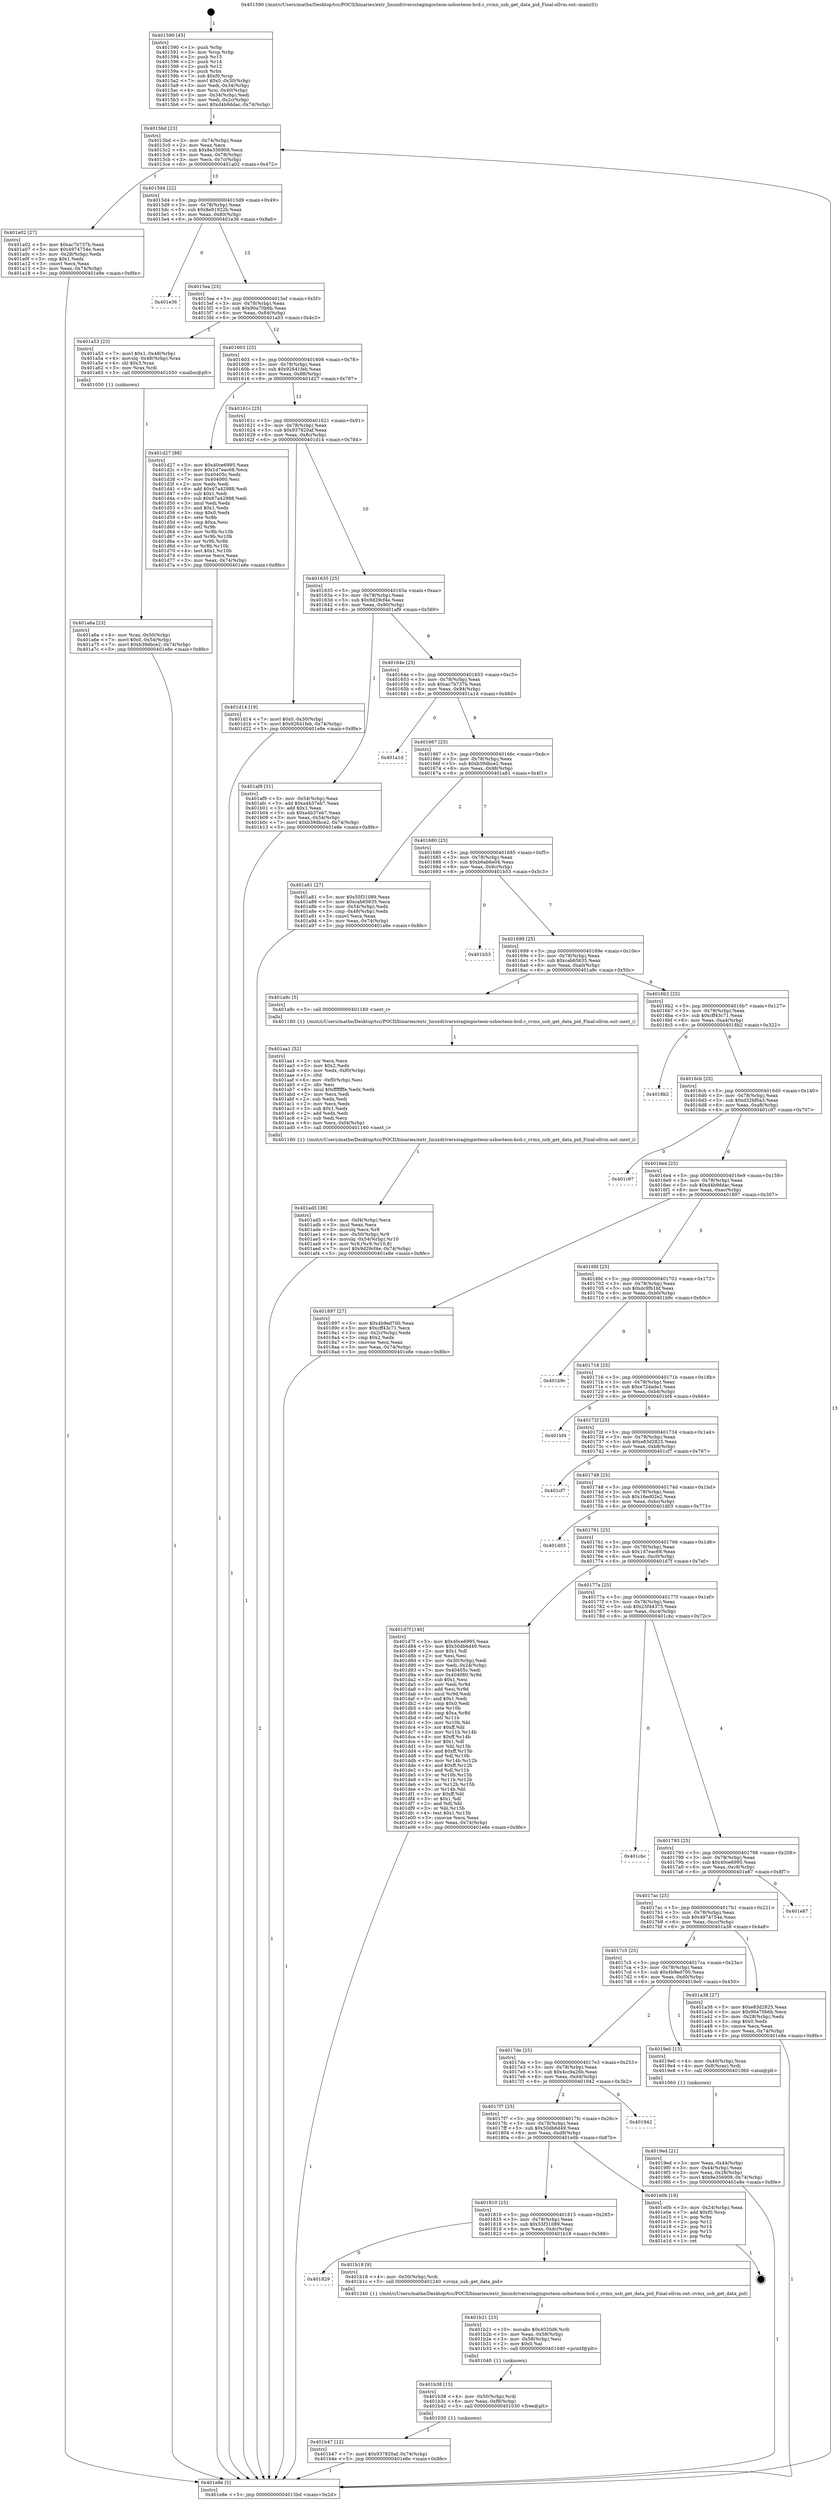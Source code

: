 digraph "0x401590" {
  label = "0x401590 (/mnt/c/Users/mathe/Desktop/tcc/POCII/binaries/extr_linuxdriversstagingocteon-usbocteon-hcd.c_cvmx_usb_get_data_pid_Final-ollvm.out::main(0))"
  labelloc = "t"
  node[shape=record]

  Entry [label="",width=0.3,height=0.3,shape=circle,fillcolor=black,style=filled]
  "0x4015bd" [label="{
     0x4015bd [23]\l
     | [instrs]\l
     &nbsp;&nbsp;0x4015bd \<+3\>: mov -0x74(%rbp),%eax\l
     &nbsp;&nbsp;0x4015c0 \<+2\>: mov %eax,%ecx\l
     &nbsp;&nbsp;0x4015c2 \<+6\>: sub $0x8e356909,%ecx\l
     &nbsp;&nbsp;0x4015c8 \<+3\>: mov %eax,-0x78(%rbp)\l
     &nbsp;&nbsp;0x4015cb \<+3\>: mov %ecx,-0x7c(%rbp)\l
     &nbsp;&nbsp;0x4015ce \<+6\>: je 0000000000401a02 \<main+0x472\>\l
  }"]
  "0x401a02" [label="{
     0x401a02 [27]\l
     | [instrs]\l
     &nbsp;&nbsp;0x401a02 \<+5\>: mov $0xac7b737b,%eax\l
     &nbsp;&nbsp;0x401a07 \<+5\>: mov $0x4974754e,%ecx\l
     &nbsp;&nbsp;0x401a0c \<+3\>: mov -0x28(%rbp),%edx\l
     &nbsp;&nbsp;0x401a0f \<+3\>: cmp $0x1,%edx\l
     &nbsp;&nbsp;0x401a12 \<+3\>: cmovl %ecx,%eax\l
     &nbsp;&nbsp;0x401a15 \<+3\>: mov %eax,-0x74(%rbp)\l
     &nbsp;&nbsp;0x401a18 \<+5\>: jmp 0000000000401e8e \<main+0x8fe\>\l
  }"]
  "0x4015d4" [label="{
     0x4015d4 [22]\l
     | [instrs]\l
     &nbsp;&nbsp;0x4015d4 \<+5\>: jmp 00000000004015d9 \<main+0x49\>\l
     &nbsp;&nbsp;0x4015d9 \<+3\>: mov -0x78(%rbp),%eax\l
     &nbsp;&nbsp;0x4015dc \<+5\>: sub $0x8e91922b,%eax\l
     &nbsp;&nbsp;0x4015e1 \<+3\>: mov %eax,-0x80(%rbp)\l
     &nbsp;&nbsp;0x4015e4 \<+6\>: je 0000000000401e36 \<main+0x8a6\>\l
  }"]
  Exit [label="",width=0.3,height=0.3,shape=circle,fillcolor=black,style=filled,peripheries=2]
  "0x401e36" [label="{
     0x401e36\l
  }", style=dashed]
  "0x4015ea" [label="{
     0x4015ea [25]\l
     | [instrs]\l
     &nbsp;&nbsp;0x4015ea \<+5\>: jmp 00000000004015ef \<main+0x5f\>\l
     &nbsp;&nbsp;0x4015ef \<+3\>: mov -0x78(%rbp),%eax\l
     &nbsp;&nbsp;0x4015f2 \<+5\>: sub $0x90a70b6b,%eax\l
     &nbsp;&nbsp;0x4015f7 \<+6\>: mov %eax,-0x84(%rbp)\l
     &nbsp;&nbsp;0x4015fd \<+6\>: je 0000000000401a53 \<main+0x4c3\>\l
  }"]
  "0x401b47" [label="{
     0x401b47 [12]\l
     | [instrs]\l
     &nbsp;&nbsp;0x401b47 \<+7\>: movl $0x937820af,-0x74(%rbp)\l
     &nbsp;&nbsp;0x401b4e \<+5\>: jmp 0000000000401e8e \<main+0x8fe\>\l
  }"]
  "0x401a53" [label="{
     0x401a53 [23]\l
     | [instrs]\l
     &nbsp;&nbsp;0x401a53 \<+7\>: movl $0x1,-0x48(%rbp)\l
     &nbsp;&nbsp;0x401a5a \<+4\>: movslq -0x48(%rbp),%rax\l
     &nbsp;&nbsp;0x401a5e \<+4\>: shl $0x3,%rax\l
     &nbsp;&nbsp;0x401a62 \<+3\>: mov %rax,%rdi\l
     &nbsp;&nbsp;0x401a65 \<+5\>: call 0000000000401050 \<malloc@plt\>\l
     | [calls]\l
     &nbsp;&nbsp;0x401050 \{1\} (unknown)\l
  }"]
  "0x401603" [label="{
     0x401603 [25]\l
     | [instrs]\l
     &nbsp;&nbsp;0x401603 \<+5\>: jmp 0000000000401608 \<main+0x78\>\l
     &nbsp;&nbsp;0x401608 \<+3\>: mov -0x78(%rbp),%eax\l
     &nbsp;&nbsp;0x40160b \<+5\>: sub $0x92641feb,%eax\l
     &nbsp;&nbsp;0x401610 \<+6\>: mov %eax,-0x88(%rbp)\l
     &nbsp;&nbsp;0x401616 \<+6\>: je 0000000000401d27 \<main+0x797\>\l
  }"]
  "0x401b38" [label="{
     0x401b38 [15]\l
     | [instrs]\l
     &nbsp;&nbsp;0x401b38 \<+4\>: mov -0x50(%rbp),%rdi\l
     &nbsp;&nbsp;0x401b3c \<+6\>: mov %eax,-0xf8(%rbp)\l
     &nbsp;&nbsp;0x401b42 \<+5\>: call 0000000000401030 \<free@plt\>\l
     | [calls]\l
     &nbsp;&nbsp;0x401030 \{1\} (unknown)\l
  }"]
  "0x401d27" [label="{
     0x401d27 [88]\l
     | [instrs]\l
     &nbsp;&nbsp;0x401d27 \<+5\>: mov $0x40ce6995,%eax\l
     &nbsp;&nbsp;0x401d2c \<+5\>: mov $0x1d7eac68,%ecx\l
     &nbsp;&nbsp;0x401d31 \<+7\>: mov 0x40405c,%edx\l
     &nbsp;&nbsp;0x401d38 \<+7\>: mov 0x404060,%esi\l
     &nbsp;&nbsp;0x401d3f \<+2\>: mov %edx,%edi\l
     &nbsp;&nbsp;0x401d41 \<+6\>: add $0x67a42988,%edi\l
     &nbsp;&nbsp;0x401d47 \<+3\>: sub $0x1,%edi\l
     &nbsp;&nbsp;0x401d4a \<+6\>: sub $0x67a42988,%edi\l
     &nbsp;&nbsp;0x401d50 \<+3\>: imul %edi,%edx\l
     &nbsp;&nbsp;0x401d53 \<+3\>: and $0x1,%edx\l
     &nbsp;&nbsp;0x401d56 \<+3\>: cmp $0x0,%edx\l
     &nbsp;&nbsp;0x401d59 \<+4\>: sete %r8b\l
     &nbsp;&nbsp;0x401d5d \<+3\>: cmp $0xa,%esi\l
     &nbsp;&nbsp;0x401d60 \<+4\>: setl %r9b\l
     &nbsp;&nbsp;0x401d64 \<+3\>: mov %r8b,%r10b\l
     &nbsp;&nbsp;0x401d67 \<+3\>: and %r9b,%r10b\l
     &nbsp;&nbsp;0x401d6a \<+3\>: xor %r9b,%r8b\l
     &nbsp;&nbsp;0x401d6d \<+3\>: or %r8b,%r10b\l
     &nbsp;&nbsp;0x401d70 \<+4\>: test $0x1,%r10b\l
     &nbsp;&nbsp;0x401d74 \<+3\>: cmovne %ecx,%eax\l
     &nbsp;&nbsp;0x401d77 \<+3\>: mov %eax,-0x74(%rbp)\l
     &nbsp;&nbsp;0x401d7a \<+5\>: jmp 0000000000401e8e \<main+0x8fe\>\l
  }"]
  "0x40161c" [label="{
     0x40161c [25]\l
     | [instrs]\l
     &nbsp;&nbsp;0x40161c \<+5\>: jmp 0000000000401621 \<main+0x91\>\l
     &nbsp;&nbsp;0x401621 \<+3\>: mov -0x78(%rbp),%eax\l
     &nbsp;&nbsp;0x401624 \<+5\>: sub $0x937820af,%eax\l
     &nbsp;&nbsp;0x401629 \<+6\>: mov %eax,-0x8c(%rbp)\l
     &nbsp;&nbsp;0x40162f \<+6\>: je 0000000000401d14 \<main+0x784\>\l
  }"]
  "0x401b21" [label="{
     0x401b21 [23]\l
     | [instrs]\l
     &nbsp;&nbsp;0x401b21 \<+10\>: movabs $0x4020d6,%rdi\l
     &nbsp;&nbsp;0x401b2b \<+3\>: mov %eax,-0x58(%rbp)\l
     &nbsp;&nbsp;0x401b2e \<+3\>: mov -0x58(%rbp),%esi\l
     &nbsp;&nbsp;0x401b31 \<+2\>: mov $0x0,%al\l
     &nbsp;&nbsp;0x401b33 \<+5\>: call 0000000000401040 \<printf@plt\>\l
     | [calls]\l
     &nbsp;&nbsp;0x401040 \{1\} (unknown)\l
  }"]
  "0x401d14" [label="{
     0x401d14 [19]\l
     | [instrs]\l
     &nbsp;&nbsp;0x401d14 \<+7\>: movl $0x0,-0x30(%rbp)\l
     &nbsp;&nbsp;0x401d1b \<+7\>: movl $0x92641feb,-0x74(%rbp)\l
     &nbsp;&nbsp;0x401d22 \<+5\>: jmp 0000000000401e8e \<main+0x8fe\>\l
  }"]
  "0x401635" [label="{
     0x401635 [25]\l
     | [instrs]\l
     &nbsp;&nbsp;0x401635 \<+5\>: jmp 000000000040163a \<main+0xaa\>\l
     &nbsp;&nbsp;0x40163a \<+3\>: mov -0x78(%rbp),%eax\l
     &nbsp;&nbsp;0x40163d \<+5\>: sub $0x9d29cf4e,%eax\l
     &nbsp;&nbsp;0x401642 \<+6\>: mov %eax,-0x90(%rbp)\l
     &nbsp;&nbsp;0x401648 \<+6\>: je 0000000000401af9 \<main+0x569\>\l
  }"]
  "0x401829" [label="{
     0x401829\l
  }", style=dashed]
  "0x401af9" [label="{
     0x401af9 [31]\l
     | [instrs]\l
     &nbsp;&nbsp;0x401af9 \<+3\>: mov -0x54(%rbp),%eax\l
     &nbsp;&nbsp;0x401afc \<+5\>: add $0xa4b37eb7,%eax\l
     &nbsp;&nbsp;0x401b01 \<+3\>: add $0x1,%eax\l
     &nbsp;&nbsp;0x401b04 \<+5\>: sub $0xa4b37eb7,%eax\l
     &nbsp;&nbsp;0x401b09 \<+3\>: mov %eax,-0x54(%rbp)\l
     &nbsp;&nbsp;0x401b0c \<+7\>: movl $0xb39dbce2,-0x74(%rbp)\l
     &nbsp;&nbsp;0x401b13 \<+5\>: jmp 0000000000401e8e \<main+0x8fe\>\l
  }"]
  "0x40164e" [label="{
     0x40164e [25]\l
     | [instrs]\l
     &nbsp;&nbsp;0x40164e \<+5\>: jmp 0000000000401653 \<main+0xc3\>\l
     &nbsp;&nbsp;0x401653 \<+3\>: mov -0x78(%rbp),%eax\l
     &nbsp;&nbsp;0x401656 \<+5\>: sub $0xac7b737b,%eax\l
     &nbsp;&nbsp;0x40165b \<+6\>: mov %eax,-0x94(%rbp)\l
     &nbsp;&nbsp;0x401661 \<+6\>: je 0000000000401a1d \<main+0x48d\>\l
  }"]
  "0x401b18" [label="{
     0x401b18 [9]\l
     | [instrs]\l
     &nbsp;&nbsp;0x401b18 \<+4\>: mov -0x50(%rbp),%rdi\l
     &nbsp;&nbsp;0x401b1c \<+5\>: call 0000000000401240 \<cvmx_usb_get_data_pid\>\l
     | [calls]\l
     &nbsp;&nbsp;0x401240 \{1\} (/mnt/c/Users/mathe/Desktop/tcc/POCII/binaries/extr_linuxdriversstagingocteon-usbocteon-hcd.c_cvmx_usb_get_data_pid_Final-ollvm.out::cvmx_usb_get_data_pid)\l
  }"]
  "0x401a1d" [label="{
     0x401a1d\l
  }", style=dashed]
  "0x401667" [label="{
     0x401667 [25]\l
     | [instrs]\l
     &nbsp;&nbsp;0x401667 \<+5\>: jmp 000000000040166c \<main+0xdc\>\l
     &nbsp;&nbsp;0x40166c \<+3\>: mov -0x78(%rbp),%eax\l
     &nbsp;&nbsp;0x40166f \<+5\>: sub $0xb39dbce2,%eax\l
     &nbsp;&nbsp;0x401674 \<+6\>: mov %eax,-0x98(%rbp)\l
     &nbsp;&nbsp;0x40167a \<+6\>: je 0000000000401a81 \<main+0x4f1\>\l
  }"]
  "0x401810" [label="{
     0x401810 [25]\l
     | [instrs]\l
     &nbsp;&nbsp;0x401810 \<+5\>: jmp 0000000000401815 \<main+0x285\>\l
     &nbsp;&nbsp;0x401815 \<+3\>: mov -0x78(%rbp),%eax\l
     &nbsp;&nbsp;0x401818 \<+5\>: sub $0x55f31089,%eax\l
     &nbsp;&nbsp;0x40181d \<+6\>: mov %eax,-0xdc(%rbp)\l
     &nbsp;&nbsp;0x401823 \<+6\>: je 0000000000401b18 \<main+0x588\>\l
  }"]
  "0x401a81" [label="{
     0x401a81 [27]\l
     | [instrs]\l
     &nbsp;&nbsp;0x401a81 \<+5\>: mov $0x55f31089,%eax\l
     &nbsp;&nbsp;0x401a86 \<+5\>: mov $0xcab65635,%ecx\l
     &nbsp;&nbsp;0x401a8b \<+3\>: mov -0x54(%rbp),%edx\l
     &nbsp;&nbsp;0x401a8e \<+3\>: cmp -0x48(%rbp),%edx\l
     &nbsp;&nbsp;0x401a91 \<+3\>: cmovl %ecx,%eax\l
     &nbsp;&nbsp;0x401a94 \<+3\>: mov %eax,-0x74(%rbp)\l
     &nbsp;&nbsp;0x401a97 \<+5\>: jmp 0000000000401e8e \<main+0x8fe\>\l
  }"]
  "0x401680" [label="{
     0x401680 [25]\l
     | [instrs]\l
     &nbsp;&nbsp;0x401680 \<+5\>: jmp 0000000000401685 \<main+0xf5\>\l
     &nbsp;&nbsp;0x401685 \<+3\>: mov -0x78(%rbp),%eax\l
     &nbsp;&nbsp;0x401688 \<+5\>: sub $0xb6ab6e04,%eax\l
     &nbsp;&nbsp;0x40168d \<+6\>: mov %eax,-0x9c(%rbp)\l
     &nbsp;&nbsp;0x401693 \<+6\>: je 0000000000401b53 \<main+0x5c3\>\l
  }"]
  "0x401e0b" [label="{
     0x401e0b [19]\l
     | [instrs]\l
     &nbsp;&nbsp;0x401e0b \<+3\>: mov -0x24(%rbp),%eax\l
     &nbsp;&nbsp;0x401e0e \<+7\>: add $0xf0,%rsp\l
     &nbsp;&nbsp;0x401e15 \<+1\>: pop %rbx\l
     &nbsp;&nbsp;0x401e16 \<+2\>: pop %r12\l
     &nbsp;&nbsp;0x401e18 \<+2\>: pop %r14\l
     &nbsp;&nbsp;0x401e1a \<+2\>: pop %r15\l
     &nbsp;&nbsp;0x401e1c \<+1\>: pop %rbp\l
     &nbsp;&nbsp;0x401e1d \<+1\>: ret\l
  }"]
  "0x401b53" [label="{
     0x401b53\l
  }", style=dashed]
  "0x401699" [label="{
     0x401699 [25]\l
     | [instrs]\l
     &nbsp;&nbsp;0x401699 \<+5\>: jmp 000000000040169e \<main+0x10e\>\l
     &nbsp;&nbsp;0x40169e \<+3\>: mov -0x78(%rbp),%eax\l
     &nbsp;&nbsp;0x4016a1 \<+5\>: sub $0xcab65635,%eax\l
     &nbsp;&nbsp;0x4016a6 \<+6\>: mov %eax,-0xa0(%rbp)\l
     &nbsp;&nbsp;0x4016ac \<+6\>: je 0000000000401a9c \<main+0x50c\>\l
  }"]
  "0x4017f7" [label="{
     0x4017f7 [25]\l
     | [instrs]\l
     &nbsp;&nbsp;0x4017f7 \<+5\>: jmp 00000000004017fc \<main+0x26c\>\l
     &nbsp;&nbsp;0x4017fc \<+3\>: mov -0x78(%rbp),%eax\l
     &nbsp;&nbsp;0x4017ff \<+5\>: sub $0x50db6d49,%eax\l
     &nbsp;&nbsp;0x401804 \<+6\>: mov %eax,-0xd8(%rbp)\l
     &nbsp;&nbsp;0x40180a \<+6\>: je 0000000000401e0b \<main+0x87b\>\l
  }"]
  "0x401a9c" [label="{
     0x401a9c [5]\l
     | [instrs]\l
     &nbsp;&nbsp;0x401a9c \<+5\>: call 0000000000401160 \<next_i\>\l
     | [calls]\l
     &nbsp;&nbsp;0x401160 \{1\} (/mnt/c/Users/mathe/Desktop/tcc/POCII/binaries/extr_linuxdriversstagingocteon-usbocteon-hcd.c_cvmx_usb_get_data_pid_Final-ollvm.out::next_i)\l
  }"]
  "0x4016b2" [label="{
     0x4016b2 [25]\l
     | [instrs]\l
     &nbsp;&nbsp;0x4016b2 \<+5\>: jmp 00000000004016b7 \<main+0x127\>\l
     &nbsp;&nbsp;0x4016b7 \<+3\>: mov -0x78(%rbp),%eax\l
     &nbsp;&nbsp;0x4016ba \<+5\>: sub $0xcff43c71,%eax\l
     &nbsp;&nbsp;0x4016bf \<+6\>: mov %eax,-0xa4(%rbp)\l
     &nbsp;&nbsp;0x4016c5 \<+6\>: je 00000000004018b2 \<main+0x322\>\l
  }"]
  "0x401942" [label="{
     0x401942\l
  }", style=dashed]
  "0x4018b2" [label="{
     0x4018b2\l
  }", style=dashed]
  "0x4016cb" [label="{
     0x4016cb [25]\l
     | [instrs]\l
     &nbsp;&nbsp;0x4016cb \<+5\>: jmp 00000000004016d0 \<main+0x140\>\l
     &nbsp;&nbsp;0x4016d0 \<+3\>: mov -0x78(%rbp),%eax\l
     &nbsp;&nbsp;0x4016d3 \<+5\>: sub $0xd32bf0a3,%eax\l
     &nbsp;&nbsp;0x4016d8 \<+6\>: mov %eax,-0xa8(%rbp)\l
     &nbsp;&nbsp;0x4016de \<+6\>: je 0000000000401c97 \<main+0x707\>\l
  }"]
  "0x401ad5" [label="{
     0x401ad5 [36]\l
     | [instrs]\l
     &nbsp;&nbsp;0x401ad5 \<+6\>: mov -0xf4(%rbp),%ecx\l
     &nbsp;&nbsp;0x401adb \<+3\>: imul %eax,%ecx\l
     &nbsp;&nbsp;0x401ade \<+3\>: movslq %ecx,%r8\l
     &nbsp;&nbsp;0x401ae1 \<+4\>: mov -0x50(%rbp),%r9\l
     &nbsp;&nbsp;0x401ae5 \<+4\>: movslq -0x54(%rbp),%r10\l
     &nbsp;&nbsp;0x401ae9 \<+4\>: mov %r8,(%r9,%r10,8)\l
     &nbsp;&nbsp;0x401aed \<+7\>: movl $0x9d29cf4e,-0x74(%rbp)\l
     &nbsp;&nbsp;0x401af4 \<+5\>: jmp 0000000000401e8e \<main+0x8fe\>\l
  }"]
  "0x401c97" [label="{
     0x401c97\l
  }", style=dashed]
  "0x4016e4" [label="{
     0x4016e4 [25]\l
     | [instrs]\l
     &nbsp;&nbsp;0x4016e4 \<+5\>: jmp 00000000004016e9 \<main+0x159\>\l
     &nbsp;&nbsp;0x4016e9 \<+3\>: mov -0x78(%rbp),%eax\l
     &nbsp;&nbsp;0x4016ec \<+5\>: sub $0xd4b9ddac,%eax\l
     &nbsp;&nbsp;0x4016f1 \<+6\>: mov %eax,-0xac(%rbp)\l
     &nbsp;&nbsp;0x4016f7 \<+6\>: je 0000000000401897 \<main+0x307\>\l
  }"]
  "0x401aa1" [label="{
     0x401aa1 [52]\l
     | [instrs]\l
     &nbsp;&nbsp;0x401aa1 \<+2\>: xor %ecx,%ecx\l
     &nbsp;&nbsp;0x401aa3 \<+5\>: mov $0x2,%edx\l
     &nbsp;&nbsp;0x401aa8 \<+6\>: mov %edx,-0xf0(%rbp)\l
     &nbsp;&nbsp;0x401aae \<+1\>: cltd\l
     &nbsp;&nbsp;0x401aaf \<+6\>: mov -0xf0(%rbp),%esi\l
     &nbsp;&nbsp;0x401ab5 \<+2\>: idiv %esi\l
     &nbsp;&nbsp;0x401ab7 \<+6\>: imul $0xfffffffe,%edx,%edx\l
     &nbsp;&nbsp;0x401abd \<+2\>: mov %ecx,%edi\l
     &nbsp;&nbsp;0x401abf \<+2\>: sub %edx,%edi\l
     &nbsp;&nbsp;0x401ac1 \<+2\>: mov %ecx,%edx\l
     &nbsp;&nbsp;0x401ac3 \<+3\>: sub $0x1,%edx\l
     &nbsp;&nbsp;0x401ac6 \<+2\>: add %edx,%edi\l
     &nbsp;&nbsp;0x401ac8 \<+2\>: sub %edi,%ecx\l
     &nbsp;&nbsp;0x401aca \<+6\>: mov %ecx,-0xf4(%rbp)\l
     &nbsp;&nbsp;0x401ad0 \<+5\>: call 0000000000401160 \<next_i\>\l
     | [calls]\l
     &nbsp;&nbsp;0x401160 \{1\} (/mnt/c/Users/mathe/Desktop/tcc/POCII/binaries/extr_linuxdriversstagingocteon-usbocteon-hcd.c_cvmx_usb_get_data_pid_Final-ollvm.out::next_i)\l
  }"]
  "0x401897" [label="{
     0x401897 [27]\l
     | [instrs]\l
     &nbsp;&nbsp;0x401897 \<+5\>: mov $0x4b9ed700,%eax\l
     &nbsp;&nbsp;0x40189c \<+5\>: mov $0xcff43c71,%ecx\l
     &nbsp;&nbsp;0x4018a1 \<+3\>: mov -0x2c(%rbp),%edx\l
     &nbsp;&nbsp;0x4018a4 \<+3\>: cmp $0x2,%edx\l
     &nbsp;&nbsp;0x4018a7 \<+3\>: cmovne %ecx,%eax\l
     &nbsp;&nbsp;0x4018aa \<+3\>: mov %eax,-0x74(%rbp)\l
     &nbsp;&nbsp;0x4018ad \<+5\>: jmp 0000000000401e8e \<main+0x8fe\>\l
  }"]
  "0x4016fd" [label="{
     0x4016fd [25]\l
     | [instrs]\l
     &nbsp;&nbsp;0x4016fd \<+5\>: jmp 0000000000401702 \<main+0x172\>\l
     &nbsp;&nbsp;0x401702 \<+3\>: mov -0x78(%rbp),%eax\l
     &nbsp;&nbsp;0x401705 \<+5\>: sub $0xdc9fb1bf,%eax\l
     &nbsp;&nbsp;0x40170a \<+6\>: mov %eax,-0xb0(%rbp)\l
     &nbsp;&nbsp;0x401710 \<+6\>: je 0000000000401b9c \<main+0x60c\>\l
  }"]
  "0x401e8e" [label="{
     0x401e8e [5]\l
     | [instrs]\l
     &nbsp;&nbsp;0x401e8e \<+5\>: jmp 00000000004015bd \<main+0x2d\>\l
  }"]
  "0x401590" [label="{
     0x401590 [45]\l
     | [instrs]\l
     &nbsp;&nbsp;0x401590 \<+1\>: push %rbp\l
     &nbsp;&nbsp;0x401591 \<+3\>: mov %rsp,%rbp\l
     &nbsp;&nbsp;0x401594 \<+2\>: push %r15\l
     &nbsp;&nbsp;0x401596 \<+2\>: push %r14\l
     &nbsp;&nbsp;0x401598 \<+2\>: push %r12\l
     &nbsp;&nbsp;0x40159a \<+1\>: push %rbx\l
     &nbsp;&nbsp;0x40159b \<+7\>: sub $0xf0,%rsp\l
     &nbsp;&nbsp;0x4015a2 \<+7\>: movl $0x0,-0x30(%rbp)\l
     &nbsp;&nbsp;0x4015a9 \<+3\>: mov %edi,-0x34(%rbp)\l
     &nbsp;&nbsp;0x4015ac \<+4\>: mov %rsi,-0x40(%rbp)\l
     &nbsp;&nbsp;0x4015b0 \<+3\>: mov -0x34(%rbp),%edi\l
     &nbsp;&nbsp;0x4015b3 \<+3\>: mov %edi,-0x2c(%rbp)\l
     &nbsp;&nbsp;0x4015b6 \<+7\>: movl $0xd4b9ddac,-0x74(%rbp)\l
  }"]
  "0x401a6a" [label="{
     0x401a6a [23]\l
     | [instrs]\l
     &nbsp;&nbsp;0x401a6a \<+4\>: mov %rax,-0x50(%rbp)\l
     &nbsp;&nbsp;0x401a6e \<+7\>: movl $0x0,-0x54(%rbp)\l
     &nbsp;&nbsp;0x401a75 \<+7\>: movl $0xb39dbce2,-0x74(%rbp)\l
     &nbsp;&nbsp;0x401a7c \<+5\>: jmp 0000000000401e8e \<main+0x8fe\>\l
  }"]
  "0x401b9c" [label="{
     0x401b9c\l
  }", style=dashed]
  "0x401716" [label="{
     0x401716 [25]\l
     | [instrs]\l
     &nbsp;&nbsp;0x401716 \<+5\>: jmp 000000000040171b \<main+0x18b\>\l
     &nbsp;&nbsp;0x40171b \<+3\>: mov -0x78(%rbp),%eax\l
     &nbsp;&nbsp;0x40171e \<+5\>: sub $0xe724ade1,%eax\l
     &nbsp;&nbsp;0x401723 \<+6\>: mov %eax,-0xb4(%rbp)\l
     &nbsp;&nbsp;0x401729 \<+6\>: je 0000000000401bf4 \<main+0x664\>\l
  }"]
  "0x4019ed" [label="{
     0x4019ed [21]\l
     | [instrs]\l
     &nbsp;&nbsp;0x4019ed \<+3\>: mov %eax,-0x44(%rbp)\l
     &nbsp;&nbsp;0x4019f0 \<+3\>: mov -0x44(%rbp),%eax\l
     &nbsp;&nbsp;0x4019f3 \<+3\>: mov %eax,-0x28(%rbp)\l
     &nbsp;&nbsp;0x4019f6 \<+7\>: movl $0x8e356909,-0x74(%rbp)\l
     &nbsp;&nbsp;0x4019fd \<+5\>: jmp 0000000000401e8e \<main+0x8fe\>\l
  }"]
  "0x401bf4" [label="{
     0x401bf4\l
  }", style=dashed]
  "0x40172f" [label="{
     0x40172f [25]\l
     | [instrs]\l
     &nbsp;&nbsp;0x40172f \<+5\>: jmp 0000000000401734 \<main+0x1a4\>\l
     &nbsp;&nbsp;0x401734 \<+3\>: mov -0x78(%rbp),%eax\l
     &nbsp;&nbsp;0x401737 \<+5\>: sub $0xe83d2825,%eax\l
     &nbsp;&nbsp;0x40173c \<+6\>: mov %eax,-0xb8(%rbp)\l
     &nbsp;&nbsp;0x401742 \<+6\>: je 0000000000401cf7 \<main+0x767\>\l
  }"]
  "0x4017de" [label="{
     0x4017de [25]\l
     | [instrs]\l
     &nbsp;&nbsp;0x4017de \<+5\>: jmp 00000000004017e3 \<main+0x253\>\l
     &nbsp;&nbsp;0x4017e3 \<+3\>: mov -0x78(%rbp),%eax\l
     &nbsp;&nbsp;0x4017e6 \<+5\>: sub $0x4cc9a26b,%eax\l
     &nbsp;&nbsp;0x4017eb \<+6\>: mov %eax,-0xd4(%rbp)\l
     &nbsp;&nbsp;0x4017f1 \<+6\>: je 0000000000401942 \<main+0x3b2\>\l
  }"]
  "0x401cf7" [label="{
     0x401cf7\l
  }", style=dashed]
  "0x401748" [label="{
     0x401748 [25]\l
     | [instrs]\l
     &nbsp;&nbsp;0x401748 \<+5\>: jmp 000000000040174d \<main+0x1bd\>\l
     &nbsp;&nbsp;0x40174d \<+3\>: mov -0x78(%rbp),%eax\l
     &nbsp;&nbsp;0x401750 \<+5\>: sub $0x16ed02e2,%eax\l
     &nbsp;&nbsp;0x401755 \<+6\>: mov %eax,-0xbc(%rbp)\l
     &nbsp;&nbsp;0x40175b \<+6\>: je 0000000000401d03 \<main+0x773\>\l
  }"]
  "0x4019e0" [label="{
     0x4019e0 [13]\l
     | [instrs]\l
     &nbsp;&nbsp;0x4019e0 \<+4\>: mov -0x40(%rbp),%rax\l
     &nbsp;&nbsp;0x4019e4 \<+4\>: mov 0x8(%rax),%rdi\l
     &nbsp;&nbsp;0x4019e8 \<+5\>: call 0000000000401060 \<atoi@plt\>\l
     | [calls]\l
     &nbsp;&nbsp;0x401060 \{1\} (unknown)\l
  }"]
  "0x401d03" [label="{
     0x401d03\l
  }", style=dashed]
  "0x401761" [label="{
     0x401761 [25]\l
     | [instrs]\l
     &nbsp;&nbsp;0x401761 \<+5\>: jmp 0000000000401766 \<main+0x1d6\>\l
     &nbsp;&nbsp;0x401766 \<+3\>: mov -0x78(%rbp),%eax\l
     &nbsp;&nbsp;0x401769 \<+5\>: sub $0x1d7eac68,%eax\l
     &nbsp;&nbsp;0x40176e \<+6\>: mov %eax,-0xc0(%rbp)\l
     &nbsp;&nbsp;0x401774 \<+6\>: je 0000000000401d7f \<main+0x7ef\>\l
  }"]
  "0x4017c5" [label="{
     0x4017c5 [25]\l
     | [instrs]\l
     &nbsp;&nbsp;0x4017c5 \<+5\>: jmp 00000000004017ca \<main+0x23a\>\l
     &nbsp;&nbsp;0x4017ca \<+3\>: mov -0x78(%rbp),%eax\l
     &nbsp;&nbsp;0x4017cd \<+5\>: sub $0x4b9ed700,%eax\l
     &nbsp;&nbsp;0x4017d2 \<+6\>: mov %eax,-0xd0(%rbp)\l
     &nbsp;&nbsp;0x4017d8 \<+6\>: je 00000000004019e0 \<main+0x450\>\l
  }"]
  "0x401d7f" [label="{
     0x401d7f [140]\l
     | [instrs]\l
     &nbsp;&nbsp;0x401d7f \<+5\>: mov $0x40ce6995,%eax\l
     &nbsp;&nbsp;0x401d84 \<+5\>: mov $0x50db6d49,%ecx\l
     &nbsp;&nbsp;0x401d89 \<+2\>: mov $0x1,%dl\l
     &nbsp;&nbsp;0x401d8b \<+2\>: xor %esi,%esi\l
     &nbsp;&nbsp;0x401d8d \<+3\>: mov -0x30(%rbp),%edi\l
     &nbsp;&nbsp;0x401d90 \<+3\>: mov %edi,-0x24(%rbp)\l
     &nbsp;&nbsp;0x401d93 \<+7\>: mov 0x40405c,%edi\l
     &nbsp;&nbsp;0x401d9a \<+8\>: mov 0x404060,%r8d\l
     &nbsp;&nbsp;0x401da2 \<+3\>: sub $0x1,%esi\l
     &nbsp;&nbsp;0x401da5 \<+3\>: mov %edi,%r9d\l
     &nbsp;&nbsp;0x401da8 \<+3\>: add %esi,%r9d\l
     &nbsp;&nbsp;0x401dab \<+4\>: imul %r9d,%edi\l
     &nbsp;&nbsp;0x401daf \<+3\>: and $0x1,%edi\l
     &nbsp;&nbsp;0x401db2 \<+3\>: cmp $0x0,%edi\l
     &nbsp;&nbsp;0x401db5 \<+4\>: sete %r10b\l
     &nbsp;&nbsp;0x401db9 \<+4\>: cmp $0xa,%r8d\l
     &nbsp;&nbsp;0x401dbd \<+4\>: setl %r11b\l
     &nbsp;&nbsp;0x401dc1 \<+3\>: mov %r10b,%bl\l
     &nbsp;&nbsp;0x401dc4 \<+3\>: xor $0xff,%bl\l
     &nbsp;&nbsp;0x401dc7 \<+3\>: mov %r11b,%r14b\l
     &nbsp;&nbsp;0x401dca \<+4\>: xor $0xff,%r14b\l
     &nbsp;&nbsp;0x401dce \<+3\>: xor $0x1,%dl\l
     &nbsp;&nbsp;0x401dd1 \<+3\>: mov %bl,%r15b\l
     &nbsp;&nbsp;0x401dd4 \<+4\>: and $0xff,%r15b\l
     &nbsp;&nbsp;0x401dd8 \<+3\>: and %dl,%r10b\l
     &nbsp;&nbsp;0x401ddb \<+3\>: mov %r14b,%r12b\l
     &nbsp;&nbsp;0x401dde \<+4\>: and $0xff,%r12b\l
     &nbsp;&nbsp;0x401de2 \<+3\>: and %dl,%r11b\l
     &nbsp;&nbsp;0x401de5 \<+3\>: or %r10b,%r15b\l
     &nbsp;&nbsp;0x401de8 \<+3\>: or %r11b,%r12b\l
     &nbsp;&nbsp;0x401deb \<+3\>: xor %r12b,%r15b\l
     &nbsp;&nbsp;0x401dee \<+3\>: or %r14b,%bl\l
     &nbsp;&nbsp;0x401df1 \<+3\>: xor $0xff,%bl\l
     &nbsp;&nbsp;0x401df4 \<+3\>: or $0x1,%dl\l
     &nbsp;&nbsp;0x401df7 \<+2\>: and %dl,%bl\l
     &nbsp;&nbsp;0x401df9 \<+3\>: or %bl,%r15b\l
     &nbsp;&nbsp;0x401dfc \<+4\>: test $0x1,%r15b\l
     &nbsp;&nbsp;0x401e00 \<+3\>: cmovne %ecx,%eax\l
     &nbsp;&nbsp;0x401e03 \<+3\>: mov %eax,-0x74(%rbp)\l
     &nbsp;&nbsp;0x401e06 \<+5\>: jmp 0000000000401e8e \<main+0x8fe\>\l
  }"]
  "0x40177a" [label="{
     0x40177a [25]\l
     | [instrs]\l
     &nbsp;&nbsp;0x40177a \<+5\>: jmp 000000000040177f \<main+0x1ef\>\l
     &nbsp;&nbsp;0x40177f \<+3\>: mov -0x78(%rbp),%eax\l
     &nbsp;&nbsp;0x401782 \<+5\>: sub $0x25f44375,%eax\l
     &nbsp;&nbsp;0x401787 \<+6\>: mov %eax,-0xc4(%rbp)\l
     &nbsp;&nbsp;0x40178d \<+6\>: je 0000000000401cbc \<main+0x72c\>\l
  }"]
  "0x401a38" [label="{
     0x401a38 [27]\l
     | [instrs]\l
     &nbsp;&nbsp;0x401a38 \<+5\>: mov $0xe83d2825,%eax\l
     &nbsp;&nbsp;0x401a3d \<+5\>: mov $0x90a70b6b,%ecx\l
     &nbsp;&nbsp;0x401a42 \<+3\>: mov -0x28(%rbp),%edx\l
     &nbsp;&nbsp;0x401a45 \<+3\>: cmp $0x0,%edx\l
     &nbsp;&nbsp;0x401a48 \<+3\>: cmove %ecx,%eax\l
     &nbsp;&nbsp;0x401a4b \<+3\>: mov %eax,-0x74(%rbp)\l
     &nbsp;&nbsp;0x401a4e \<+5\>: jmp 0000000000401e8e \<main+0x8fe\>\l
  }"]
  "0x401cbc" [label="{
     0x401cbc\l
  }", style=dashed]
  "0x401793" [label="{
     0x401793 [25]\l
     | [instrs]\l
     &nbsp;&nbsp;0x401793 \<+5\>: jmp 0000000000401798 \<main+0x208\>\l
     &nbsp;&nbsp;0x401798 \<+3\>: mov -0x78(%rbp),%eax\l
     &nbsp;&nbsp;0x40179b \<+5\>: sub $0x40ce6995,%eax\l
     &nbsp;&nbsp;0x4017a0 \<+6\>: mov %eax,-0xc8(%rbp)\l
     &nbsp;&nbsp;0x4017a6 \<+6\>: je 0000000000401e87 \<main+0x8f7\>\l
  }"]
  "0x4017ac" [label="{
     0x4017ac [25]\l
     | [instrs]\l
     &nbsp;&nbsp;0x4017ac \<+5\>: jmp 00000000004017b1 \<main+0x221\>\l
     &nbsp;&nbsp;0x4017b1 \<+3\>: mov -0x78(%rbp),%eax\l
     &nbsp;&nbsp;0x4017b4 \<+5\>: sub $0x4974754e,%eax\l
     &nbsp;&nbsp;0x4017b9 \<+6\>: mov %eax,-0xcc(%rbp)\l
     &nbsp;&nbsp;0x4017bf \<+6\>: je 0000000000401a38 \<main+0x4a8\>\l
  }"]
  "0x401e87" [label="{
     0x401e87\l
  }", style=dashed]
  Entry -> "0x401590" [label=" 1"]
  "0x4015bd" -> "0x401a02" [label=" 1"]
  "0x4015bd" -> "0x4015d4" [label=" 13"]
  "0x401e0b" -> Exit [label=" 1"]
  "0x4015d4" -> "0x401e36" [label=" 0"]
  "0x4015d4" -> "0x4015ea" [label=" 13"]
  "0x401d7f" -> "0x401e8e" [label=" 1"]
  "0x4015ea" -> "0x401a53" [label=" 1"]
  "0x4015ea" -> "0x401603" [label=" 12"]
  "0x401d27" -> "0x401e8e" [label=" 1"]
  "0x401603" -> "0x401d27" [label=" 1"]
  "0x401603" -> "0x40161c" [label=" 11"]
  "0x401d14" -> "0x401e8e" [label=" 1"]
  "0x40161c" -> "0x401d14" [label=" 1"]
  "0x40161c" -> "0x401635" [label=" 10"]
  "0x401b47" -> "0x401e8e" [label=" 1"]
  "0x401635" -> "0x401af9" [label=" 1"]
  "0x401635" -> "0x40164e" [label=" 9"]
  "0x401b38" -> "0x401b47" [label=" 1"]
  "0x40164e" -> "0x401a1d" [label=" 0"]
  "0x40164e" -> "0x401667" [label=" 9"]
  "0x401b21" -> "0x401b38" [label=" 1"]
  "0x401667" -> "0x401a81" [label=" 2"]
  "0x401667" -> "0x401680" [label=" 7"]
  "0x401810" -> "0x401829" [label=" 0"]
  "0x401680" -> "0x401b53" [label=" 0"]
  "0x401680" -> "0x401699" [label=" 7"]
  "0x401810" -> "0x401b18" [label=" 1"]
  "0x401699" -> "0x401a9c" [label=" 1"]
  "0x401699" -> "0x4016b2" [label=" 6"]
  "0x4017f7" -> "0x401810" [label=" 1"]
  "0x4016b2" -> "0x4018b2" [label=" 0"]
  "0x4016b2" -> "0x4016cb" [label=" 6"]
  "0x4017f7" -> "0x401e0b" [label=" 1"]
  "0x4016cb" -> "0x401c97" [label=" 0"]
  "0x4016cb" -> "0x4016e4" [label=" 6"]
  "0x4017de" -> "0x4017f7" [label=" 2"]
  "0x4016e4" -> "0x401897" [label=" 1"]
  "0x4016e4" -> "0x4016fd" [label=" 5"]
  "0x401897" -> "0x401e8e" [label=" 1"]
  "0x401590" -> "0x4015bd" [label=" 1"]
  "0x401e8e" -> "0x4015bd" [label=" 13"]
  "0x4017de" -> "0x401942" [label=" 0"]
  "0x4016fd" -> "0x401b9c" [label=" 0"]
  "0x4016fd" -> "0x401716" [label=" 5"]
  "0x401b18" -> "0x401b21" [label=" 1"]
  "0x401716" -> "0x401bf4" [label=" 0"]
  "0x401716" -> "0x40172f" [label=" 5"]
  "0x401af9" -> "0x401e8e" [label=" 1"]
  "0x40172f" -> "0x401cf7" [label=" 0"]
  "0x40172f" -> "0x401748" [label=" 5"]
  "0x401ad5" -> "0x401e8e" [label=" 1"]
  "0x401748" -> "0x401d03" [label=" 0"]
  "0x401748" -> "0x401761" [label=" 5"]
  "0x401aa1" -> "0x401ad5" [label=" 1"]
  "0x401761" -> "0x401d7f" [label=" 1"]
  "0x401761" -> "0x40177a" [label=" 4"]
  "0x401a81" -> "0x401e8e" [label=" 2"]
  "0x40177a" -> "0x401cbc" [label=" 0"]
  "0x40177a" -> "0x401793" [label=" 4"]
  "0x401a6a" -> "0x401e8e" [label=" 1"]
  "0x401793" -> "0x401e87" [label=" 0"]
  "0x401793" -> "0x4017ac" [label=" 4"]
  "0x401a53" -> "0x401a6a" [label=" 1"]
  "0x4017ac" -> "0x401a38" [label=" 1"]
  "0x4017ac" -> "0x4017c5" [label=" 3"]
  "0x401a9c" -> "0x401aa1" [label=" 1"]
  "0x4017c5" -> "0x4019e0" [label=" 1"]
  "0x4017c5" -> "0x4017de" [label=" 2"]
  "0x4019e0" -> "0x4019ed" [label=" 1"]
  "0x4019ed" -> "0x401e8e" [label=" 1"]
  "0x401a02" -> "0x401e8e" [label=" 1"]
  "0x401a38" -> "0x401e8e" [label=" 1"]
}
